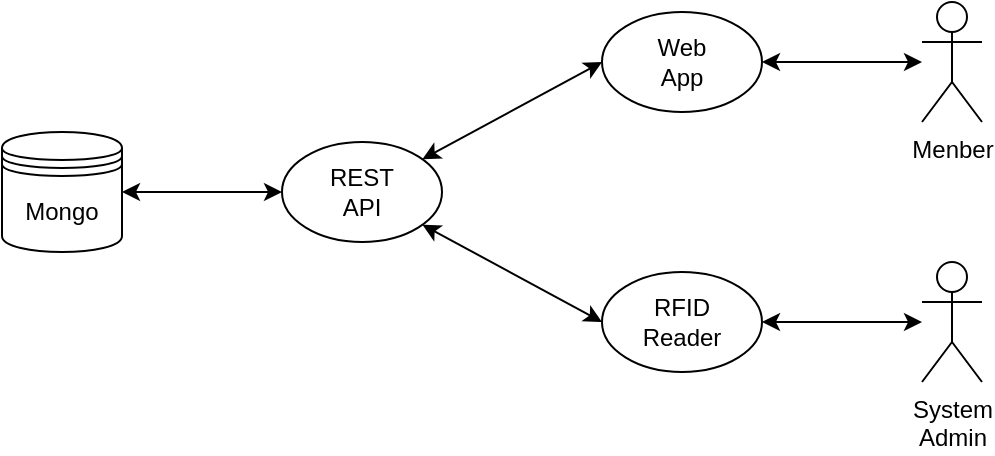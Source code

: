 <mxfile>
    <diagram id="3Ypd0W9cAnCTL-llOrPO" name="Infrastructure">
        <mxGraphModel dx="1162" dy="694" grid="1" gridSize="10" guides="1" tooltips="1" connect="1" arrows="1" fold="1" page="1" pageScale="1" pageWidth="850" pageHeight="1100" math="0" shadow="0">
            <root>
                <mxCell id="saxoreBvxrOJK-cjJ6x6-0"/>
                <mxCell id="saxoreBvxrOJK-cjJ6x6-1" parent="saxoreBvxrOJK-cjJ6x6-0"/>
                <mxCell id="saxoreBvxrOJK-cjJ6x6-6" style="edgeStyle=none;html=1;entryX=0;entryY=0.5;entryDx=0;entryDy=0;startArrow=classic;startFill=1;" parent="saxoreBvxrOJK-cjJ6x6-1" source="saxoreBvxrOJK-cjJ6x6-2" target="saxoreBvxrOJK-cjJ6x6-3" edge="1">
                    <mxGeometry relative="1" as="geometry"/>
                </mxCell>
                <mxCell id="saxoreBvxrOJK-cjJ6x6-2" value="Mongo" style="shape=datastore;whiteSpace=wrap;html=1;" parent="saxoreBvxrOJK-cjJ6x6-1" vertex="1">
                    <mxGeometry x="80" y="145" width="60" height="60" as="geometry"/>
                </mxCell>
                <mxCell id="saxoreBvxrOJK-cjJ6x6-7" style="edgeStyle=none;html=1;entryX=0;entryY=0.5;entryDx=0;entryDy=0;startArrow=classic;startFill=1;" parent="saxoreBvxrOJK-cjJ6x6-1" source="saxoreBvxrOJK-cjJ6x6-3" target="saxoreBvxrOJK-cjJ6x6-4" edge="1">
                    <mxGeometry relative="1" as="geometry"/>
                </mxCell>
                <mxCell id="saxoreBvxrOJK-cjJ6x6-8" style="edgeStyle=none;html=1;entryX=0;entryY=0.5;entryDx=0;entryDy=0;startArrow=classic;startFill=1;" parent="saxoreBvxrOJK-cjJ6x6-1" source="saxoreBvxrOJK-cjJ6x6-3" target="saxoreBvxrOJK-cjJ6x6-5" edge="1">
                    <mxGeometry relative="1" as="geometry"/>
                </mxCell>
                <mxCell id="saxoreBvxrOJK-cjJ6x6-3" value="REST&lt;br&gt;API" style="ellipse;whiteSpace=wrap;html=1;" parent="saxoreBvxrOJK-cjJ6x6-1" vertex="1">
                    <mxGeometry x="220" y="150" width="80" height="50" as="geometry"/>
                </mxCell>
                <mxCell id="saxoreBvxrOJK-cjJ6x6-4" value="Web&lt;br&gt;App" style="ellipse;whiteSpace=wrap;html=1;" parent="saxoreBvxrOJK-cjJ6x6-1" vertex="1">
                    <mxGeometry x="380" y="85" width="80" height="50" as="geometry"/>
                </mxCell>
                <mxCell id="saxoreBvxrOJK-cjJ6x6-5" value="RFID&lt;br&gt;Reader" style="ellipse;whiteSpace=wrap;html=1;" parent="saxoreBvxrOJK-cjJ6x6-1" vertex="1">
                    <mxGeometry x="380" y="215" width="80" height="50" as="geometry"/>
                </mxCell>
                <mxCell id="saxoreBvxrOJK-cjJ6x6-14" style="edgeStyle=none;html=1;entryX=1;entryY=0.5;entryDx=0;entryDy=0;startArrow=classic;startFill=1;" parent="saxoreBvxrOJK-cjJ6x6-1" source="saxoreBvxrOJK-cjJ6x6-9" target="saxoreBvxrOJK-cjJ6x6-4" edge="1">
                    <mxGeometry relative="1" as="geometry"/>
                </mxCell>
                <mxCell id="saxoreBvxrOJK-cjJ6x6-9" value="Menber" style="shape=umlActor;verticalLabelPosition=bottom;verticalAlign=top;html=1;outlineConnect=0;" parent="saxoreBvxrOJK-cjJ6x6-1" vertex="1">
                    <mxGeometry x="540" y="80" width="30" height="60" as="geometry"/>
                </mxCell>
                <mxCell id="saxoreBvxrOJK-cjJ6x6-13" style="edgeStyle=none;html=1;entryX=1;entryY=0.5;entryDx=0;entryDy=0;startArrow=classic;startFill=1;" parent="saxoreBvxrOJK-cjJ6x6-1" source="saxoreBvxrOJK-cjJ6x6-12" target="saxoreBvxrOJK-cjJ6x6-5" edge="1">
                    <mxGeometry relative="1" as="geometry"/>
                </mxCell>
                <mxCell id="saxoreBvxrOJK-cjJ6x6-12" value="System&lt;br&gt;Admin" style="shape=umlActor;verticalLabelPosition=bottom;verticalAlign=top;html=1;outlineConnect=0;" parent="saxoreBvxrOJK-cjJ6x6-1" vertex="1">
                    <mxGeometry x="540" y="210" width="30" height="60" as="geometry"/>
                </mxCell>
            </root>
        </mxGraphModel>
    </diagram>
    <diagram id="N62haXHvWM7veZqvQ5KU" name="database">
        <mxGraphModel dx="1162" dy="694" grid="1" gridSize="10" guides="1" tooltips="1" connect="1" arrows="1" fold="1" page="1" pageScale="1" pageWidth="827" pageHeight="1169" math="0" shadow="0">
            <root>
                <mxCell id="0"/>
                <mxCell id="1" parent="0"/>
                <mxCell id="2" value="Member" style="swimlane;fontStyle=0;childLayout=stackLayout;horizontal=1;startSize=30;horizontalStack=0;resizeParent=1;resizeParentMax=0;resizeLast=0;collapsible=1;marginBottom=0;" parent="1" vertex="1">
                    <mxGeometry x="300" y="80" width="140" height="210" as="geometry"/>
                </mxCell>
                <mxCell id="15" value="id" style="text;strokeColor=none;fillColor=none;align=left;verticalAlign=middle;spacingLeft=4;spacingRight=4;overflow=hidden;points=[[0,0.5],[1,0.5]];portConstraint=eastwest;rotatable=0;" parent="2" vertex="1">
                    <mxGeometry y="30" width="140" height="30" as="geometry"/>
                </mxCell>
                <mxCell id="3" value="firstName" style="text;strokeColor=none;fillColor=none;align=left;verticalAlign=middle;spacingLeft=4;spacingRight=4;overflow=hidden;points=[[0,0.5],[1,0.5]];portConstraint=eastwest;rotatable=0;" parent="2" vertex="1">
                    <mxGeometry y="60" width="140" height="30" as="geometry"/>
                </mxCell>
                <mxCell id="16" value="lastName" style="text;strokeColor=none;fillColor=none;align=left;verticalAlign=middle;spacingLeft=4;spacingRight=4;overflow=hidden;points=[[0,0.5],[1,0.5]];portConstraint=eastwest;rotatable=0;" parent="2" vertex="1">
                    <mxGeometry y="90" width="140" height="30" as="geometry"/>
                </mxCell>
                <mxCell id="4" value="RFID" style="text;strokeColor=none;fillColor=none;align=left;verticalAlign=middle;spacingLeft=4;spacingRight=4;overflow=hidden;points=[[0,0.5],[1,0.5]];portConstraint=eastwest;rotatable=0;" parent="2" vertex="1">
                    <mxGeometry y="120" width="140" height="30" as="geometry"/>
                </mxCell>
                <mxCell id="19" value="lastTimeCheck" style="text;strokeColor=none;fillColor=none;align=left;verticalAlign=middle;spacingLeft=4;spacingRight=4;overflow=hidden;points=[[0,0.5],[1,0.5]];portConstraint=eastwest;rotatable=0;" parent="2" vertex="1">
                    <mxGeometry y="150" width="140" height="30" as="geometry"/>
                </mxCell>
                <mxCell id="18" value="isActive" style="text;strokeColor=none;fillColor=none;align=left;verticalAlign=middle;spacingLeft=4;spacingRight=4;overflow=hidden;points=[[0,0.5],[1,0.5]];portConstraint=eastwest;rotatable=0;" parent="2" vertex="1">
                    <mxGeometry y="180" width="140" height="30" as="geometry"/>
                </mxCell>
                <mxCell id="14" style="edgeStyle=none;html=1;endArrow=ERone;endFill=0;startArrow=ERzeroToMany;startFill=0;" parent="1" source="10" target="2" edge="1">
                    <mxGeometry relative="1" as="geometry"/>
                </mxCell>
                <mxCell id="10" value="TimeCheck" style="swimlane;fontStyle=0;childLayout=stackLayout;horizontal=1;startSize=30;horizontalStack=0;resizeParent=1;resizeParentMax=0;resizeLast=0;collapsible=1;marginBottom=0;" parent="1" vertex="1">
                    <mxGeometry x="520" y="95" width="140" height="180" as="geometry"/>
                </mxCell>
                <mxCell id="29" value="id" style="text;strokeColor=none;fillColor=none;align=left;verticalAlign=middle;spacingLeft=4;spacingRight=4;overflow=hidden;points=[[0,0.5],[1,0.5]];portConstraint=eastwest;rotatable=0;" parent="10" vertex="1">
                    <mxGeometry y="30" width="140" height="30" as="geometry"/>
                </mxCell>
                <mxCell id="17" value="memberId" style="text;strokeColor=none;fillColor=none;align=left;verticalAlign=middle;spacingLeft=4;spacingRight=4;overflow=hidden;points=[[0,0.5],[1,0.5]];portConstraint=eastwest;rotatable=0;" parent="10" vertex="1">
                    <mxGeometry y="60" width="140" height="30" as="geometry"/>
                </mxCell>
                <mxCell id="11" value="date (YYYY/MM/DD)" style="text;strokeColor=none;fillColor=none;align=left;verticalAlign=middle;spacingLeft=4;spacingRight=4;overflow=hidden;points=[[0,0.5],[1,0.5]];portConstraint=eastwest;rotatable=0;" parent="10" vertex="1">
                    <mxGeometry y="90" width="140" height="30" as="geometry"/>
                </mxCell>
                <mxCell id="12" value="checkInTime" style="text;strokeColor=none;fillColor=none;align=left;verticalAlign=middle;spacingLeft=4;spacingRight=4;overflow=hidden;points=[[0,0.5],[1,0.5]];portConstraint=eastwest;rotatable=0;" parent="10" vertex="1">
                    <mxGeometry y="120" width="140" height="30" as="geometry"/>
                </mxCell>
                <mxCell id="13" value="checkOutTime" style="text;strokeColor=none;fillColor=none;align=left;verticalAlign=middle;spacingLeft=4;spacingRight=4;overflow=hidden;points=[[0,0.5],[1,0.5]];portConstraint=eastwest;rotatable=0;" parent="10" vertex="1">
                    <mxGeometry y="150" width="140" height="30" as="geometry"/>
                </mxCell>
                <mxCell id="22" value="Document" style="swimlane;fontStyle=0;childLayout=stackLayout;horizontal=1;startSize=30;horizontalStack=0;resizeParent=1;resizeParentMax=0;resizeLast=0;collapsible=1;marginBottom=0;" parent="1" vertex="1">
                    <mxGeometry x="80" y="95" width="140" height="180" as="geometry"/>
                </mxCell>
                <mxCell id="28" value="id" style="text;strokeColor=none;fillColor=none;align=left;verticalAlign=middle;spacingLeft=4;spacingRight=4;overflow=hidden;points=[[0,0.5],[1,0.5]];portConstraint=eastwest;rotatable=0;" parent="22" vertex="1">
                    <mxGeometry y="30" width="140" height="30" as="geometry"/>
                </mxCell>
                <mxCell id="23" value="memberId" style="text;strokeColor=none;fillColor=none;align=left;verticalAlign=middle;spacingLeft=4;spacingRight=4;overflow=hidden;points=[[0,0.5],[1,0.5]];portConstraint=eastwest;rotatable=0;" parent="22" vertex="1">
                    <mxGeometry y="60" width="140" height="30" as="geometry"/>
                </mxCell>
                <mxCell id="24" value="type" style="text;strokeColor=none;fillColor=none;align=left;verticalAlign=middle;spacingLeft=4;spacingRight=4;overflow=hidden;points=[[0,0.5],[1,0.5]];portConstraint=eastwest;rotatable=0;" parent="22" vertex="1">
                    <mxGeometry y="90" width="140" height="30" as="geometry"/>
                </mxCell>
                <mxCell id="25" value="institution" style="text;strokeColor=none;fillColor=none;align=left;verticalAlign=middle;spacingLeft=4;spacingRight=4;overflow=hidden;points=[[0,0.5],[1,0.5]];portConstraint=eastwest;rotatable=0;" parent="22" vertex="1">
                    <mxGeometry y="120" width="140" height="30" as="geometry"/>
                </mxCell>
                <mxCell id="26" value="identifier" style="text;strokeColor=none;fillColor=none;align=left;verticalAlign=middle;spacingLeft=4;spacingRight=4;overflow=hidden;points=[[0,0.5],[1,0.5]];portConstraint=eastwest;rotatable=0;" parent="22" vertex="1">
                    <mxGeometry y="150" width="140" height="30" as="geometry"/>
                </mxCell>
                <mxCell id="27" style="edgeStyle=none;html=1;entryX=0;entryY=0.5;entryDx=0;entryDy=0;startArrow=ERoneToMany;startFill=0;endArrow=ERone;endFill=0;exitX=0.993;exitY=0.017;exitDx=0;exitDy=0;exitPerimeter=0;" parent="1" source="24" target="16" edge="1">
                    <mxGeometry relative="1" as="geometry"/>
                </mxCell>
            </root>
        </mxGraphModel>
    </diagram>
</mxfile>